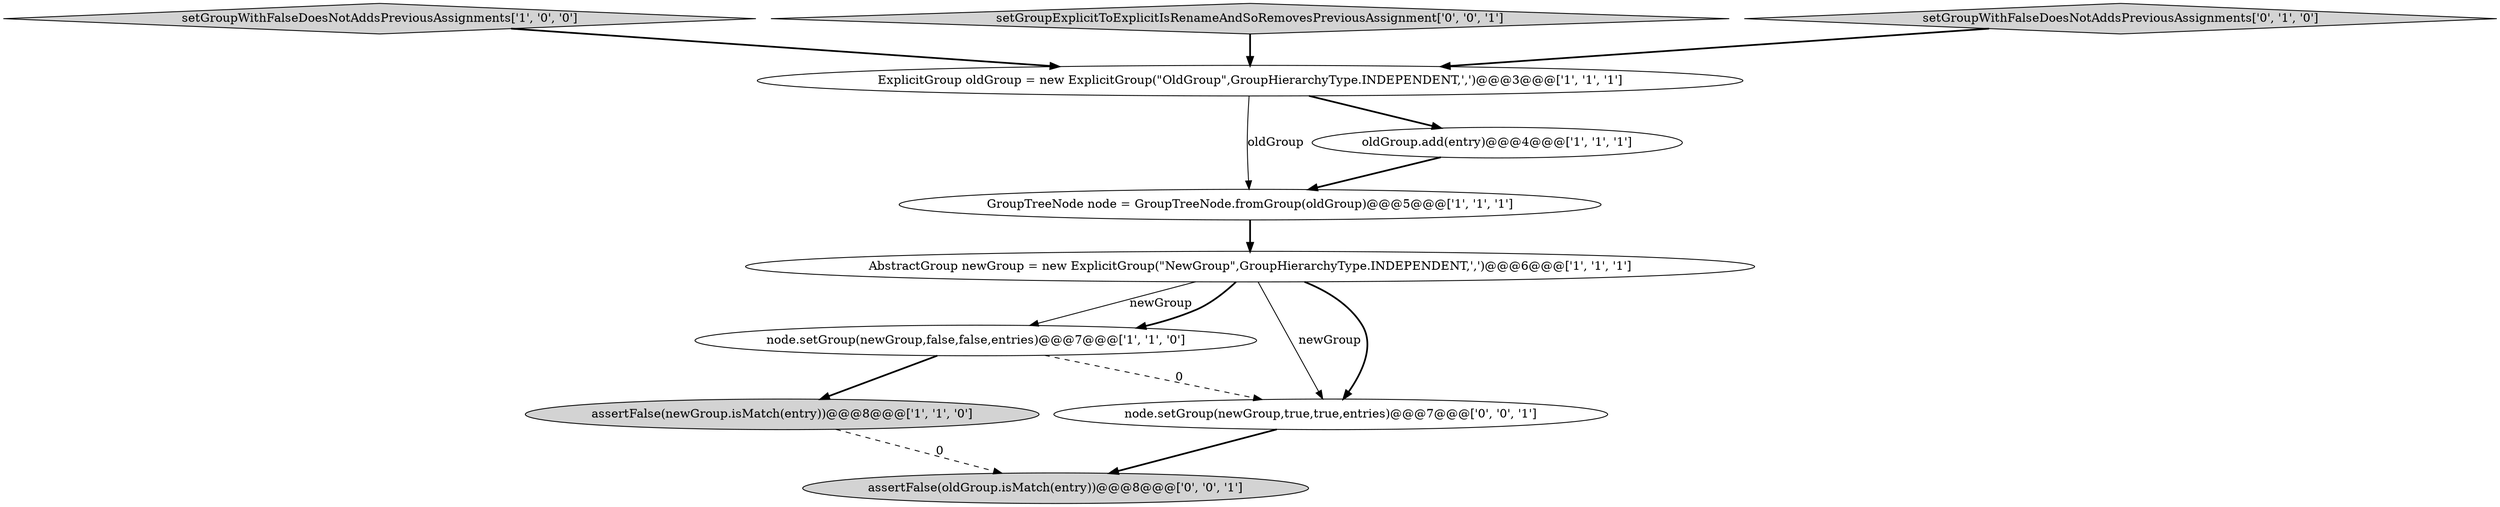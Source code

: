 digraph {
2 [style = filled, label = "AbstractGroup newGroup = new ExplicitGroup(\"NewGroup\",GroupHierarchyType.INDEPENDENT,',')@@@6@@@['1', '1', '1']", fillcolor = white, shape = ellipse image = "AAA0AAABBB1BBB"];
3 [style = filled, label = "node.setGroup(newGroup,false,false,entries)@@@7@@@['1', '1', '0']", fillcolor = white, shape = ellipse image = "AAA0AAABBB1BBB"];
0 [style = filled, label = "GroupTreeNode node = GroupTreeNode.fromGroup(oldGroup)@@@5@@@['1', '1', '1']", fillcolor = white, shape = ellipse image = "AAA0AAABBB1BBB"];
10 [style = filled, label = "assertFalse(oldGroup.isMatch(entry))@@@8@@@['0', '0', '1']", fillcolor = lightgray, shape = ellipse image = "AAA0AAABBB3BBB"];
8 [style = filled, label = "node.setGroup(newGroup,true,true,entries)@@@7@@@['0', '0', '1']", fillcolor = white, shape = ellipse image = "AAA0AAABBB3BBB"];
1 [style = filled, label = "assertFalse(newGroup.isMatch(entry))@@@8@@@['1', '1', '0']", fillcolor = lightgray, shape = ellipse image = "AAA0AAABBB1BBB"];
6 [style = filled, label = "setGroupWithFalseDoesNotAddsPreviousAssignments['1', '0', '0']", fillcolor = lightgray, shape = diamond image = "AAA0AAABBB1BBB"];
5 [style = filled, label = "ExplicitGroup oldGroup = new ExplicitGroup(\"OldGroup\",GroupHierarchyType.INDEPENDENT,',')@@@3@@@['1', '1', '1']", fillcolor = white, shape = ellipse image = "AAA0AAABBB1BBB"];
9 [style = filled, label = "setGroupExplicitToExplicitIsRenameAndSoRemovesPreviousAssignment['0', '0', '1']", fillcolor = lightgray, shape = diamond image = "AAA0AAABBB3BBB"];
4 [style = filled, label = "oldGroup.add(entry)@@@4@@@['1', '1', '1']", fillcolor = white, shape = ellipse image = "AAA0AAABBB1BBB"];
7 [style = filled, label = "setGroupWithFalseDoesNotAddsPreviousAssignments['0', '1', '0']", fillcolor = lightgray, shape = diamond image = "AAA0AAABBB2BBB"];
9->5 [style = bold, label=""];
3->8 [style = dashed, label="0"];
5->0 [style = solid, label="oldGroup"];
8->10 [style = bold, label=""];
6->5 [style = bold, label=""];
2->3 [style = solid, label="newGroup"];
7->5 [style = bold, label=""];
1->10 [style = dashed, label="0"];
2->8 [style = solid, label="newGroup"];
3->1 [style = bold, label=""];
2->8 [style = bold, label=""];
5->4 [style = bold, label=""];
2->3 [style = bold, label=""];
4->0 [style = bold, label=""];
0->2 [style = bold, label=""];
}
